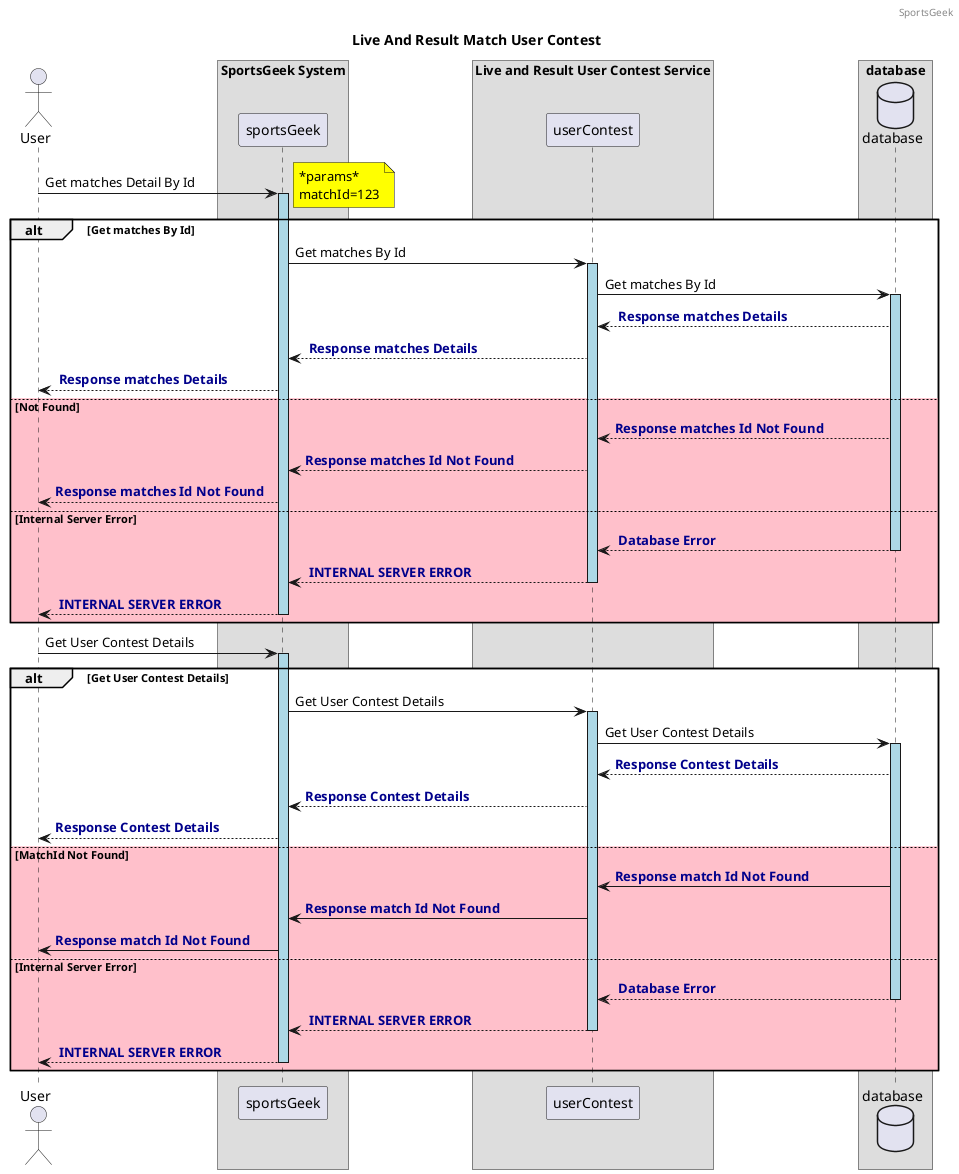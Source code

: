 @startuml
header SportsGeek
title Live And Result Match User Contest
skinparam ParticipantPadding 10
skinparam BoxPadding 20
actor User
box "SportsGeek System"
 participant sportsGeek
end box
box "Live and Result User Contest Service"
 participant userContest
end box
box "database"
    database database
end box

User -> "sportsGeek": Get matches Detail By Id
activate "sportsGeek" #lightblue
alt #white Get matches By Id
note right #yellow
        *params*
        matchId=123
        end note
    "sportsGeek" -> "userContest" : Get matches By Id
    activate "userContest" #lightblue
    "userContest" -> "database" : Get matches By Id
        activate "database" #lightblue
    "database" --> "userContest" : <font color=darkblue><b> Response matches Details
"userContest" --> "sportsGeek" : <font color=darkblue><b> Response matches Details
"sportsGeek" --> User : <font color=darkblue><b> Response matches Details
else #pink Not Found
      "database" --> "userContest" : <font color=darkblue><b>Response matches Id Not Found
"userContest" --> "sportsGeek" : <font color=darkblue><b>Response matches Id Not Found
"sportsGeek" --> User : <font color=darkblue><b>Response matches Id Not Found
else #pink Internal Server Error
"database" --> "userContest" : <font color=darkblue><b> Database Error
deactivate "database"
"userContest" --> "sportsGeek" : <font color=darkblue><b> INTERNAL SERVER ERROR
deactivate "userContest"
"sportsGeek" --> User : <font color=darkblue><b> INTERNAL SERVER ERROR
deactivate "sportsGeek"
end alt

User -> "sportsGeek": Get User Contest Details
activate sportsGeek #lightblue
alt #white Get User Contest Details
"sportsGeek" -> "userContest" : Get User Contest Details
activate "userContest" #lightblue
    "userContest" -> "database" : Get User Contest Details
    activate "database" #lightblue
    "database" --> "userContest" : <font color=darkblue><b>Response Contest Details
"userContest" --> "sportsGeek" : <font color=darkblue><b>Response Contest Details
"sportsGeek" --> User : <font color=darkblue><b>Response Contest Details
else #pink MatchId Not Found
"database" -> "userContest" : <font color=darkblue><b>Response match Id Not Found
"userContest" -> "sportsGeek" : <font color=darkblue><b>Response match Id Not Found
"sportsGeek" -> User : <font color=darkblue><b>Response match Id Not Found
else #pink Internal Server Error
"database" --> "userContest" : <font color=darkblue><b> Database Error
deactivate "database"
"userContest" --> "sportsGeek" : <font color=darkblue><b> INTERNAL SERVER ERROR
deactivate "userContest"
"sportsGeek" --> User : <font color=darkblue><b> INTERNAL SERVER ERROR
deactivate "sportsGeek"
end alt
@enduml